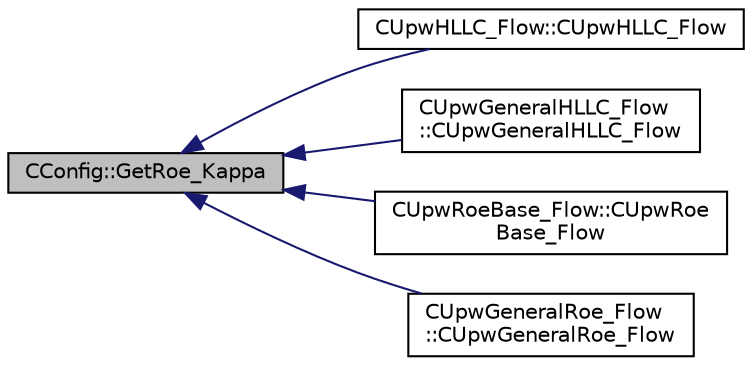 digraph "CConfig::GetRoe_Kappa"
{
  edge [fontname="Helvetica",fontsize="10",labelfontname="Helvetica",labelfontsize="10"];
  node [fontname="Helvetica",fontsize="10",shape=record];
  rankdir="LR";
  Node11355 [label="CConfig::GetRoe_Kappa",height=0.2,width=0.4,color="black", fillcolor="grey75", style="filled", fontcolor="black"];
  Node11355 -> Node11356 [dir="back",color="midnightblue",fontsize="10",style="solid",fontname="Helvetica"];
  Node11356 [label="CUpwHLLC_Flow::CUpwHLLC_Flow",height=0.2,width=0.4,color="black", fillcolor="white", style="filled",URL="$class_c_upw_h_l_l_c___flow.html#a65a7190efd27a3883110e7731472b162",tooltip="Constructor of the class. "];
  Node11355 -> Node11357 [dir="back",color="midnightblue",fontsize="10",style="solid",fontname="Helvetica"];
  Node11357 [label="CUpwGeneralHLLC_Flow\l::CUpwGeneralHLLC_Flow",height=0.2,width=0.4,color="black", fillcolor="white", style="filled",URL="$class_c_upw_general_h_l_l_c___flow.html#a57aa1fb8b57035c7af58823a5015500f",tooltip="Constructor of the class. "];
  Node11355 -> Node11358 [dir="back",color="midnightblue",fontsize="10",style="solid",fontname="Helvetica"];
  Node11358 [label="CUpwRoeBase_Flow::CUpwRoe\lBase_Flow",height=0.2,width=0.4,color="black", fillcolor="white", style="filled",URL="$class_c_upw_roe_base___flow.html#a5d82c30bb5cc8b17f8c7112b6d5bb7a7",tooltip="Constructor of the class. "];
  Node11355 -> Node11359 [dir="back",color="midnightblue",fontsize="10",style="solid",fontname="Helvetica"];
  Node11359 [label="CUpwGeneralRoe_Flow\l::CUpwGeneralRoe_Flow",height=0.2,width=0.4,color="black", fillcolor="white", style="filled",URL="$class_c_upw_general_roe___flow.html#a70bf9ccbfd6fc9485bdfddbbfbc7331a",tooltip="Constructor of the class. "];
}
